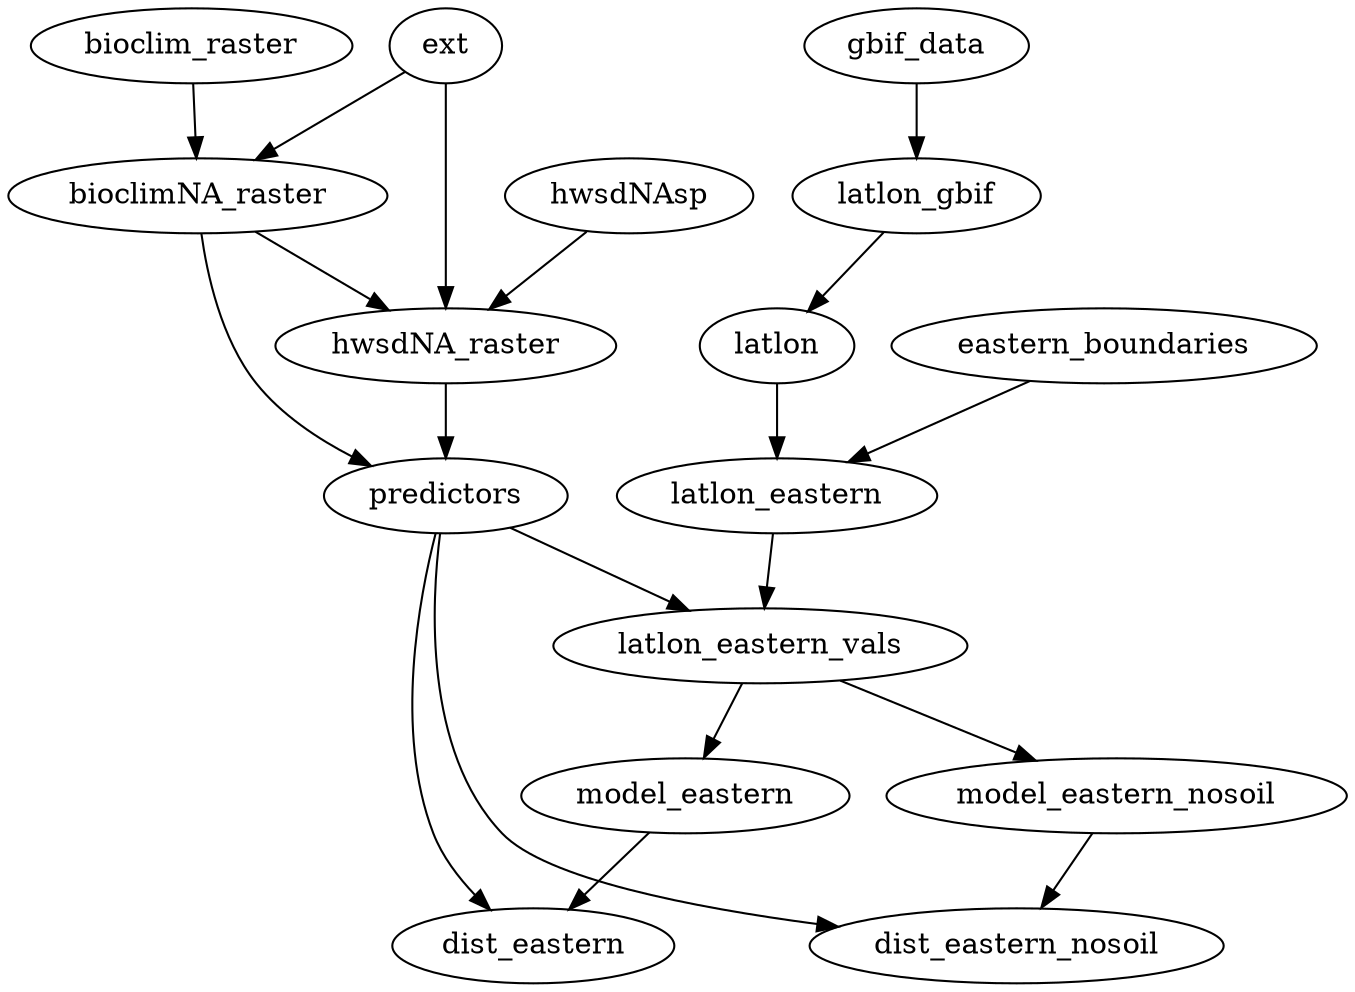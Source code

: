 ## run BIOCLIM with squash bee data
#getlatlon <- function(occurrence_data) {
#  lon = unlist(lapply(occurrence_data[,"decimalLongitude"], as.numeric))
#  lat = unlist(lapply(occurrence_data[,"decimalLatitude"], as.numeric))
#  latlon = cbind(lon,lat)
#  colnames(latlon) <- c("lon","lat")
#  return(as.data.frame(latlon))
#}
#getdates <- function(occurrence_data) {
#  dates_str = lapply(occurrence_data[,"eventDate"], as.character)
#  codes <- dates_str 
#  dates <- t(sapply(codes,substring,first=c(1,6,9),last=c(4,7,10)))
#  colnames(dates) <- c("year","month","day")
#  return(as.data.frame(dates,stringsAsFactors=FALSE))
#}
#great_circle_distance <- function(latlon1,latlon2,r) {
#    phi1 <- latlon1['lat']*pi/180
#    lam1 <- latlon1['lon']*pi/180
#    phi2 <- latlon2['lat']*pi/180
#    lam2 <- latlon2['lon']*pi/180
#    r*atan(sqrt((cos(phi2)*sin(abs(lam2-lam1)))^2+(cos(phi1)*sin(phi2)-sin(phi1)*cos(phi2)*cos(abs(lam2-lam1)))^2)/(sin(phi1)*sin(phi2)+cos(phi1)*cos(phi2)*cos(abs(lam2-lam1))))
#}
#sparsify <- function(latlon, delta) {
#    latlon_thinned <- data.frame(lon=c(),lat=c())
#    for (i in 1:nrow(latlon)) {
#        if (nrow(latlon_thinned)>0) {
#            if (all(apply(latlon_thinned,1,function(x) great_circle_distance(x, latlon[i,],6371)>delta))) {
#                latlon_thinned <- rbind(latlon_thinned, data.frame(lon=latlon[i,'lon'],lat=latlon[i,'lat']))
#            }
#        } else {
#            latlon_thinned <- rbind(latlon_thinned, data.frame(lon=latlon[i,'lon'],lat=latlon[i,'lat']))
#        }
#    }
#    latlon_thinned
#}
#library(rgbif)
#library(dismo)
#library(raster)
#library(rbison)
#library(rgeos)
#library(maptools)
#pipeline_dir <- "/home/cld/dotpipeR/dot/"
#enclosedPoints <- function(latlon,boundaries) {
#    latlon <- as.data.frame(latlon)
#    i <- sapply(1:nrow(latlon),function(i) sapply(1:length(boundaries),function(j) gContains(boundaries[j],SpatialPoints(latlon[i,],proj4string=boundaries@proj4string))))
#    latlon[i,]
#}
#rename_obj <- function(obj, new_names) {
#  names(obj) <- new_names
#  return(obj)
#}
digraph squash_bee_sdm {
    gbif_data [function=gbif, genus="'bombus'", species="'impatiens'", sp="TRUE"]
//    bison_data [function=bison, species="'Peponapis pruinosa'", type="'scientific_name'", start=0, count=1000]

//    bison_data -> latlon_bison
//    latlon_bison [expression="getlatlon(as.data.frame(bison_data$points))"];

    gbif_data -> latlon_gbif
    latlon_gbif [expression="coordinates(spTransform(SpatialPoints(gbif_data,proj4string=CRS('+proj=longlat')),CRS('+proj=longlat')))"];

    latlon_gbif -> latlon [name=x]
    //latlon_bison -> latlon
    //latlon [expression="rbind(latlon_gbif,latlon_bison)"]
    latlon [function=identity]
    
    //latlon -> latlon_thinned
    //latlon_thinned [function=sparsify,delta=5]

    //latlon_thinned [function=thin,"thin.par"=10,"lat.col"="'lat'","lon.col"="'lon'"]
    //latlon_thinned [expression="thin(loc.data=as.data.frame(cbind(spec=1,latlon)),spec.col='spec',thin.par=10,lat.col='lat',long.col='lon',reps=1)[1]"]

    eastern_boundaries [expression="SpatialPolygons(list(Polygons(list(Polygon(data.frame(lon = c(-98.8195252967237, -99.1155498362051, -84.1663105923941, -64.776703256362, -65.3687523353248, -96.5993412506132, -98.5235007572423), lat = c(39.4682607658912, 31.4951884000515, 26.3546549010232, 36.8455395929176, 52.1622312430834, 51.9524135492455, 41.0418934696754)))),ID='eastern_boundaries')),proj4string=CRS('+proj=longlat +datum=WGS84 +ellps=WGS84 +towgs84=0,0,0'))"]
    latlon -> latlon_eastern [name="latlon"]
    eastern_boundaries -> latlon_eastern [name="boundaries"]
    latlon_eastern [function="enclosedPoints"]

    ext [function=extent, x=-125, xmax=-64, y=20, ymax=50];

    bioclim_raster [function=getData,name="'worldclim'",var="'bio'",res=10];

    bioclim_raster -> bioclimNA_raster [name=x]
    ext -> bioclimNA_raster
    bioclimNA_raster [function=crop,y=ext]

    hwsdNAsp [expression="eval.Pipeline(read.Pipeline(paste0(pipeline_dir,'hwsd.dot')),cachedir=cachedir)['hwsdNAsp']"]
    hwsdNAsp -> hwsdNA_raster
    ext -> hwsdNA_raster
    bioclimNA_raster -> hwsdNA_raster
    hwsdNA_raster [expression="resample(extend(brick(hwsdNAsp),ext),bioclimNA_raster)"]

    hwsdNA_raster -> predictors
    bioclimNA_raster -> predictors
    predictors [expression="stack(bioclimNA_raster,hwsdNA_raster)"]

    predictors -> latlon_eastern_vals
    latlon_eastern -> latlon_eastern_vals
    latlon_eastern_vals [function=extract, x=predictors, y=latlon_eastern]

// build model based on eastern points (no squash)
    latlon_eastern_vals -> model_eastern
//    predictors -> model_eastern [name=x]
    model_eastern [expression="bioclim(latlon_eastern_vals[,c(10,11,12,20,21)])"];

    predictors -> dist_eastern [name=object]
    model_eastern -> dist_eastern [name=model];
//    ext -> dist_eastern [name=ext];
    dist_eastern [function=predict, progress="''"];

// build model based on eastern points (no soil)
    latlon_eastern_vals -> model_eastern_nosoil
//    predictors -> model_eastern_nosoil [name=x]
    model_eastern_nosoil [expression="bioclim(latlon_eastern_vals[,c(10,11,12)])"];

    predictors -> dist_eastern_nosoil [name=object]
    model_eastern_nosoil -> dist_eastern_nosoil [name=model];
//    ext -> dist_eastern_nosoil [name=ext];
    dist_eastern_nosoil [function=predict, progress="''"];

//    worldclim_2050_rcp26 [expression="rename_obj(getData(name='CMIP5',var='bio',res=10, model='BC', rcp=26, year=50), paste0('bio',c(1:19)))"]
//
//    worldclim_2050_rcp26 -> worldclim_2050_rcp26_NA [name=x]
//    ext -> worldclim_2050_rcp26_NA
//    worldclim_2050_rcp26_NA [function=crop,y=ext]
//
//    worldclim_2050_rcp26_NA -> future_predictors_2050_rcp26
//    hwsdNA_raster -> future_predictors_2050_rcp26
//    future_predictors_2050_rcp26 [expression="stack(worldclim_2050_rcp26_NA,hwsdNA_raster)"];
//
//    future_predictors_2050_rcp26 -> dist_2050_rcp26_eastern_nosquash_nosoil [name=object]
//    model_eastern_nosquash_nosoil -> dist_2050_rcp26_eastern_nosquash_nosoil [name=model];
//    dist_2050_rcp26_eastern_nosquash_nosoil [function=predict, progress="''"];
//
//    future_predictors_2050_rcp26 -> dist_2050_rcp26_eastern_nosquash [name=object]
//    model_eastern_nosquash -> dist_2050_rcp26_eastern_nosquash [name=model];
//    dist_2050_rcp26_eastern_nosquash [function=predict, progress="''"];
}
